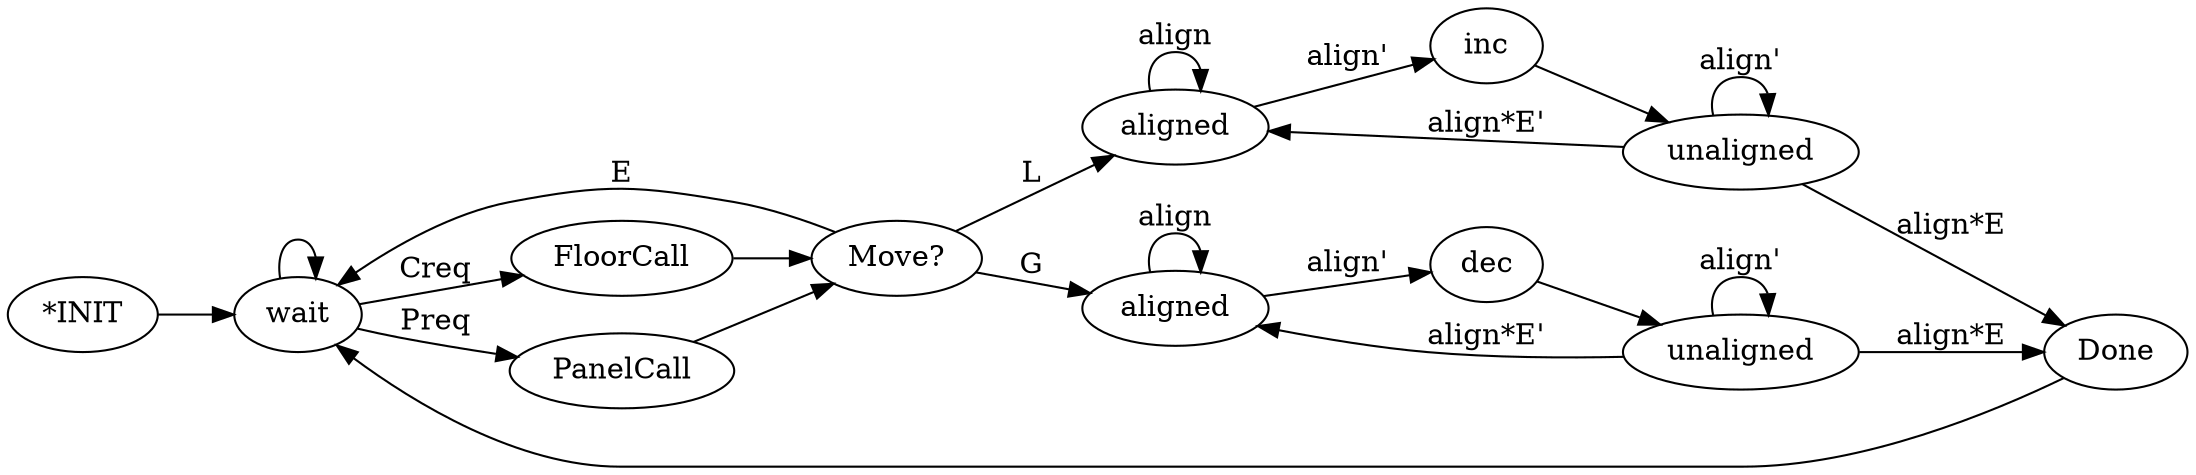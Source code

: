digraph FSM{
    graph[rankdir="LR"]
    INIT[label="*INIT", rank=max]
    INIT -> wait
    wait[label="wait"]
    wait -> wait
    Done
    FloorCall
    PanelCall
    Move[label="Move?"]
    aUp[label="aligned"]
    decUp[label="dec"]
    uaUp[label="unaligned"]
    aDown[label="aligned"]
    incDw[label="inc"]
    uaDw[label="unaligned"]
    wait -> FloorCall[label="Creq"]
    wait -> PanelCall[label="Preq"]
    FloorCall -> Move
    PanelCall -> Move
    Move -> aUp   [label="G"]
    Move -> aDown [label="L"]
    Move -> wait[label="E"]
    subgraph{
        aUp   -> aUp  [label="align"]
        aUp   -> decUp[label="align'"]
        decUp -> uaUp
        uaUp  -> uaUp [label="align'"]
        uaUp  -> aUp  [label="align*E'"]
        uaUp  -> Done [label="align*E"]
    }
    subgraph{
        aDown -> aDown[label="align"]
        aDown -> incDw[label="align'"]
        incDw -> uaDw
        uaDw  -> uaDw [label="align'"]
        uaDw  -> aDown[label="align*E'"]
        uaDw  -> Done [label="align*E"]
    }
    Done -> wait
}
# W/ ALU to calculate Delta, Comparator
